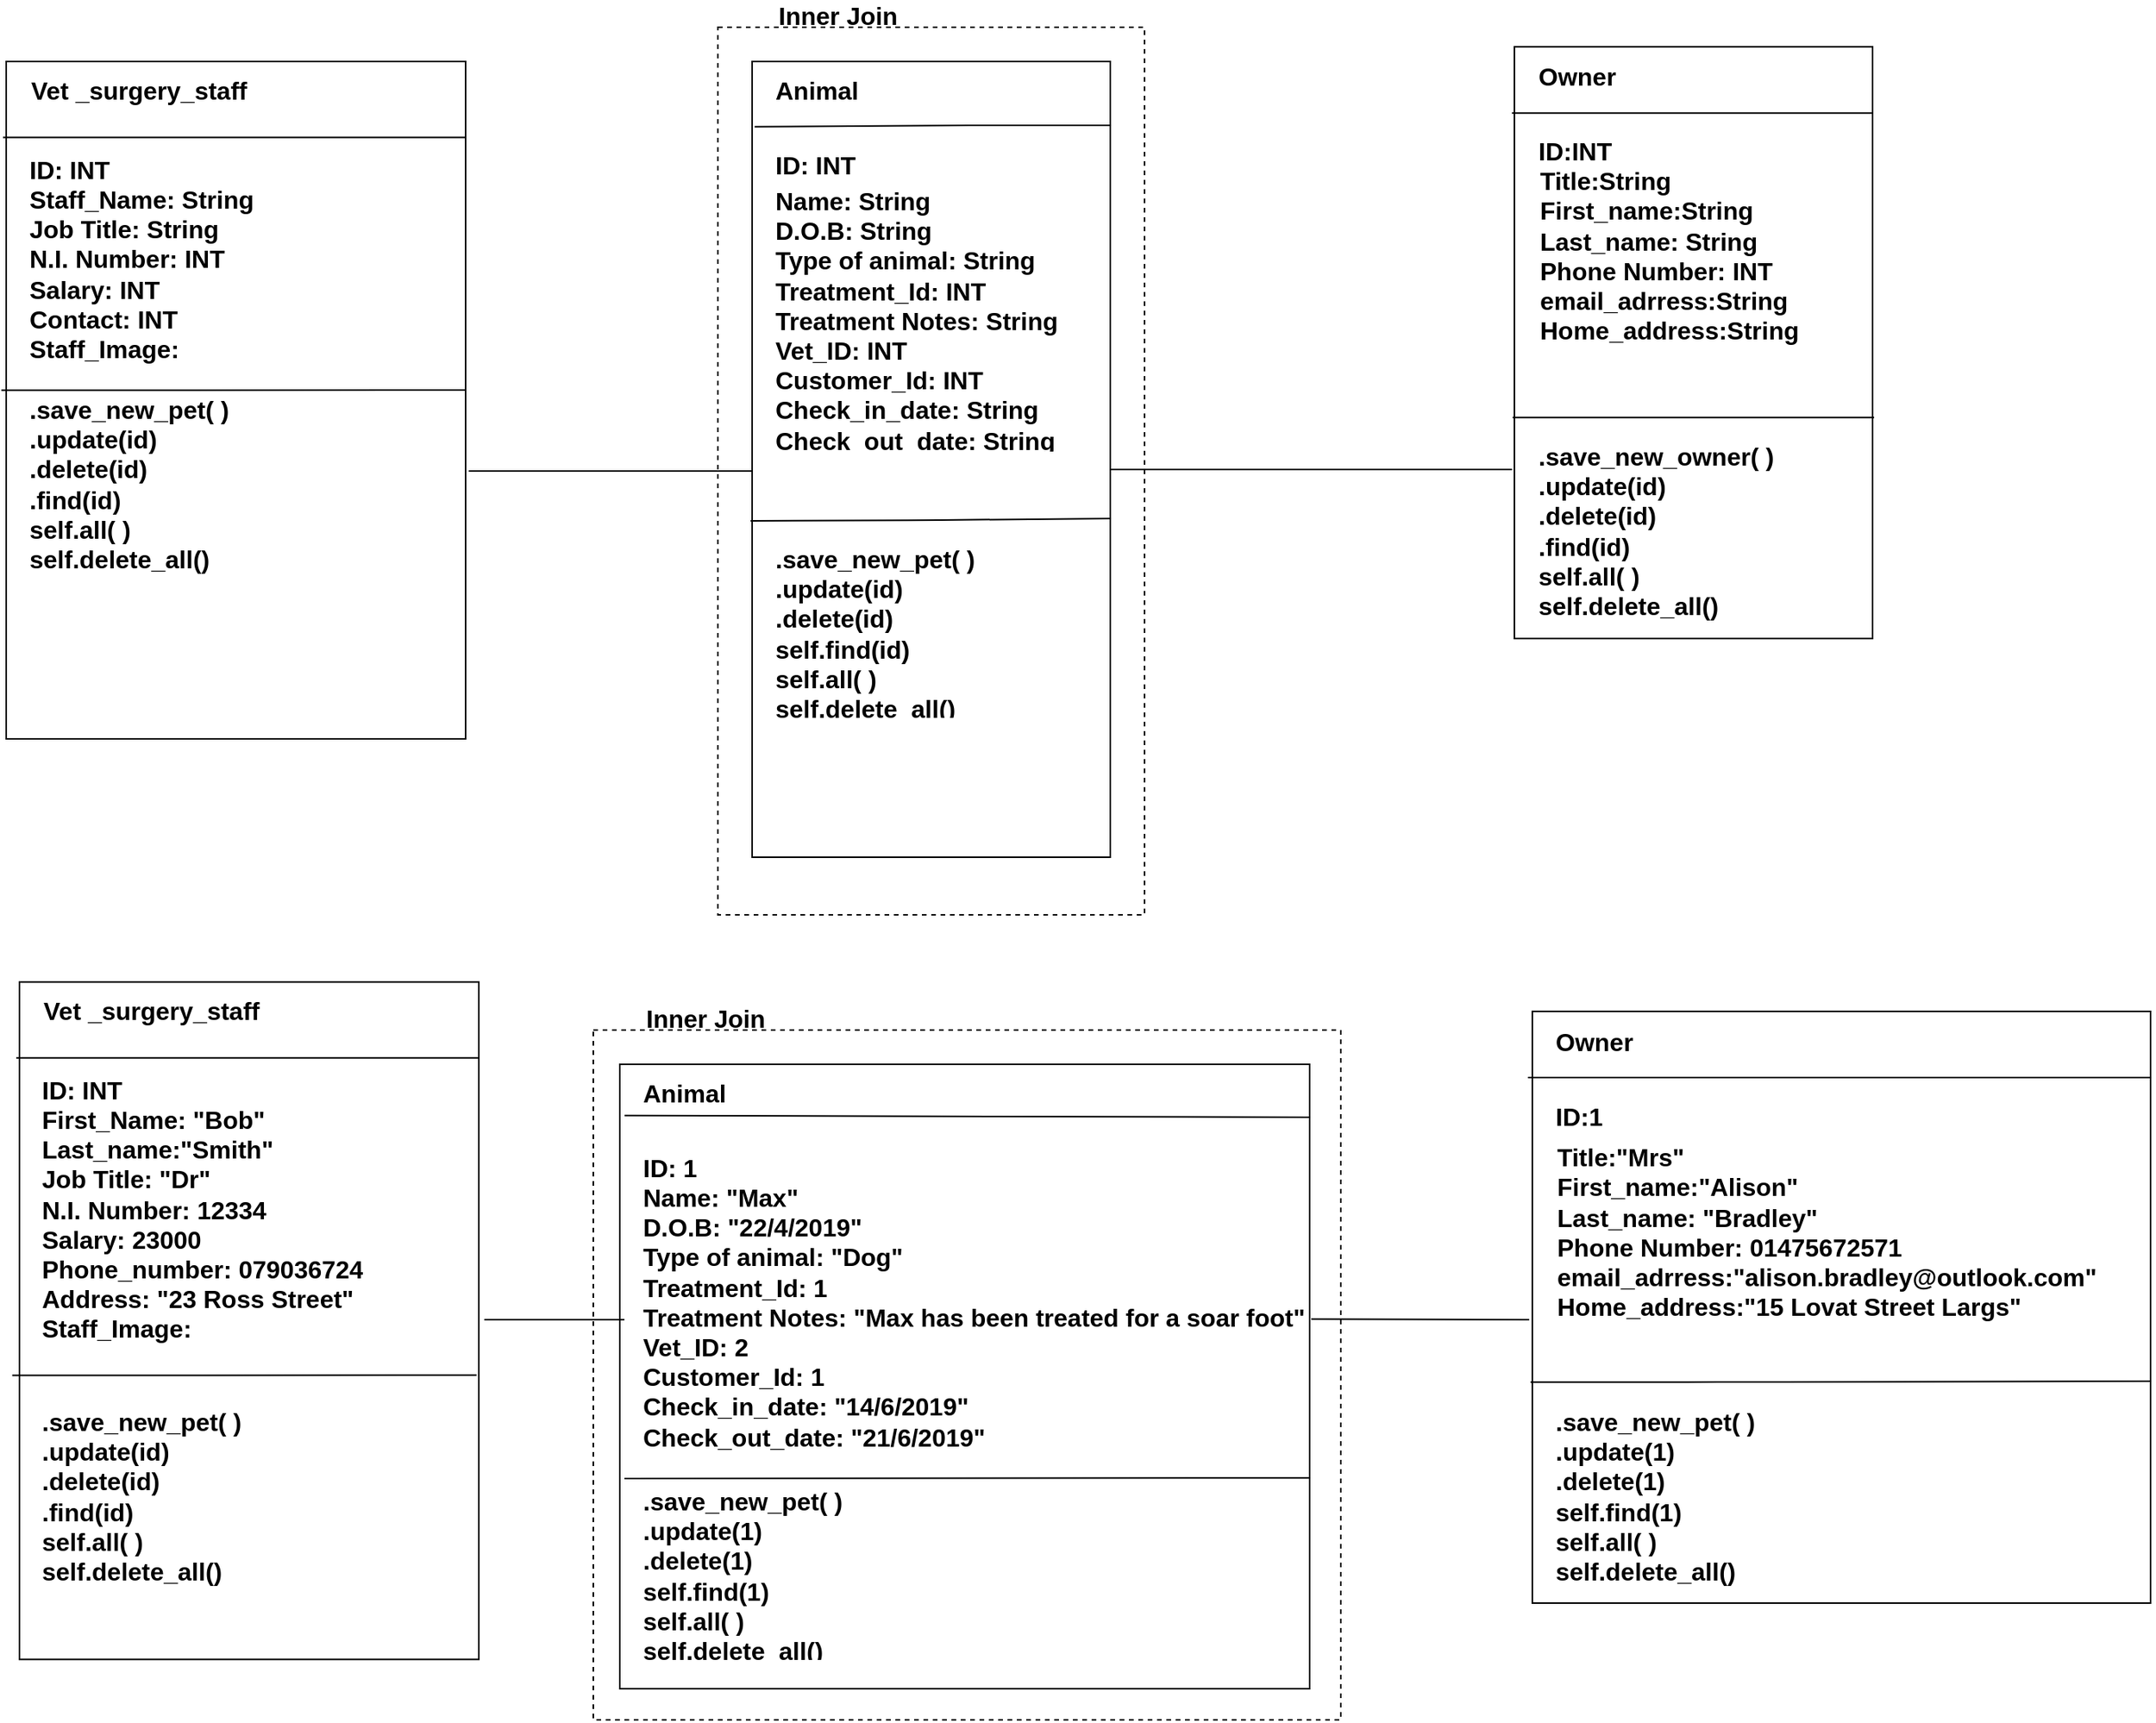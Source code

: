 <mxfile version="10.6.5" type="github"><diagram id="UhrS6bqiRKPR7tqEsJQr" name="Page-1"><mxGraphModel dx="2166" dy="1611" grid="1" gridSize="10" guides="1" tooltips="1" connect="1" arrows="1" fold="1" page="1" pageScale="2" pageWidth="827" pageHeight="1169" math="0" shadow="0"><root><mxCell id="0"/><mxCell id="1" parent="0"/><mxCell id="Odg2A1MPoNh8IARh7hKs-1" value="" style="rounded=0;whiteSpace=wrap;html=1;fillColor=none;dashed=1;" vertex="1" parent="1"><mxGeometry x="644" y="397.5" width="274" height="570" as="geometry"/></mxCell><mxCell id="Odg2A1MPoNh8IARh7hKs-2" value="" style="rounded=0;whiteSpace=wrap;html=1;fontSize=22;" vertex="1" parent="1"><mxGeometry x="666" y="419.5" width="230" height="511" as="geometry"/></mxCell><mxCell id="Odg2A1MPoNh8IARh7hKs-3" value="&lt;b&gt;&lt;font style=&quot;font-size: 16px&quot;&gt;Animal&lt;/font&gt;&lt;/b&gt;" style="text;html=1;strokeColor=none;fillColor=none;spacing=5;spacingTop=-20;whiteSpace=wrap;overflow=hidden;rounded=0;fontSize=12;" vertex="1" parent="1"><mxGeometry x="676" y="439.071" width="190" height="10" as="geometry"/></mxCell><mxCell id="Odg2A1MPoNh8IARh7hKs-4" value="&lt;font size=&quot;3&quot;&gt;&lt;b&gt;ID: INT&lt;br&gt;&lt;/b&gt;&lt;/font&gt;" style="text;html=1;strokeColor=none;fillColor=none;spacing=5;spacingTop=-20;whiteSpace=wrap;overflow=hidden;rounded=0;fontSize=12;" vertex="1" parent="1"><mxGeometry x="676" y="487.071" width="190" height="10" as="geometry"/></mxCell><mxCell id="Odg2A1MPoNh8IARh7hKs-5" value="&lt;font size=&quot;3&quot;&gt;&lt;b&gt;Name: String&lt;br&gt;D.O.B: String&amp;nbsp;&lt;br&gt;Type of animal: String&lt;br&gt;Treatment_Id: INT&amp;nbsp;&lt;br&gt;Treatment Notes: String&lt;br&gt;Vet_ID: INT&lt;br&gt;Customer_Id: INT&lt;br&gt;Check_in_date: String&lt;br&gt;Check_out_date: String&lt;br&gt;&lt;br&gt;&lt;/b&gt;&lt;/font&gt;" style="text;html=1;strokeColor=none;fillColor=none;spacing=5;spacingTop=-20;whiteSpace=wrap;overflow=hidden;rounded=0;fontSize=12;" vertex="1" parent="1"><mxGeometry x="676" y="509.5" width="200" height="160" as="geometry"/></mxCell><mxCell id="Odg2A1MPoNh8IARh7hKs-6" value="&lt;font size=&quot;3&quot;&gt;&lt;b&gt;.save_new_pet( )&amp;nbsp;&lt;br&gt;.update(id)&lt;br&gt;.delete(id)&amp;nbsp;&lt;br&gt;&lt;/b&gt;&lt;/font&gt;&lt;b&gt;&lt;font style=&quot;font-size: 16px&quot;&gt;self.find(id)&amp;nbsp;&lt;/font&gt;&lt;/b&gt;&lt;font size=&quot;3&quot;&gt;&lt;b&gt;&lt;br&gt;self.all( )&lt;br&gt;self.delete_all()&lt;br&gt;&lt;br&gt;&lt;br&gt;&lt;/b&gt;&lt;/font&gt;" style="text;html=1;strokeColor=none;fillColor=none;spacing=5;spacingTop=-20;whiteSpace=wrap;overflow=hidden;rounded=0;fontSize=12;" vertex="1" parent="1"><mxGeometry x="676" y="739.5" width="200" height="101" as="geometry"/></mxCell><mxCell id="Odg2A1MPoNh8IARh7hKs-7" value="" style="endArrow=none;html=1;fontSize=12;exitX=0.007;exitY=0.082;exitDx=0;exitDy=0;exitPerimeter=0;" edge="1" parent="1" source="Odg2A1MPoNh8IARh7hKs-2"><mxGeometry width="50" height="50" relative="1" as="geometry"><mxPoint x="666" y="869.071" as="sourcePoint"/><mxPoint x="896" y="460.5" as="targetPoint"/><Array as="points"><mxPoint x="815" y="460.5"/></Array></mxGeometry></mxCell><mxCell id="Odg2A1MPoNh8IARh7hKs-8" value="&lt;b&gt;&lt;font style=&quot;font-size: 16px&quot;&gt;Inner Join&lt;/font&gt;&lt;/b&gt;" style="text;html=1;strokeColor=none;fillColor=none;spacing=5;spacingTop=-20;whiteSpace=wrap;overflow=hidden;rounded=0;fontSize=12;" vertex="1" parent="1"><mxGeometry x="677.5" y="390.571" width="190" height="10" as="geometry"/></mxCell><mxCell id="Odg2A1MPoNh8IARh7hKs-9" value="" style="endArrow=none;html=1;fontSize=12;entryX=1.001;entryY=0.41;entryDx=0;entryDy=0;entryPerimeter=0;" edge="1" parent="1"><mxGeometry width="50" height="50" relative="1" as="geometry"><mxPoint x="665" y="714.5" as="sourcePoint"/><mxPoint x="896" y="713" as="targetPoint"/><Array as="points"><mxPoint x="776" y="714.071"/></Array></mxGeometry></mxCell><mxCell id="Odg2A1MPoNh8IARh7hKs-10" value="" style="rounded=0;whiteSpace=wrap;html=1;fillColor=none;dashed=1;" vertex="1" parent="1"><mxGeometry x="564" y="1041.5" width="480" height="443" as="geometry"/></mxCell><mxCell id="Odg2A1MPoNh8IARh7hKs-11" value="" style="rounded=0;whiteSpace=wrap;html=1;fontSize=22;" vertex="1" parent="1"><mxGeometry x="581" y="1063.5" width="443" height="401" as="geometry"/></mxCell><mxCell id="Odg2A1MPoNh8IARh7hKs-12" value="&lt;b&gt;&lt;font style=&quot;font-size: 16px&quot;&gt;Animal&lt;/font&gt;&lt;/b&gt;" style="text;html=1;strokeColor=none;fillColor=none;spacing=5;spacingTop=-20;whiteSpace=wrap;overflow=hidden;rounded=0;fontSize=12;" vertex="1" parent="1"><mxGeometry x="591" y="1083.071" width="190" height="10" as="geometry"/></mxCell><mxCell id="Odg2A1MPoNh8IARh7hKs-13" value="&lt;font size=&quot;3&quot;&gt;&lt;b&gt;ID: 1&lt;br&gt;&lt;/b&gt;&lt;/font&gt;" style="text;html=1;strokeColor=none;fillColor=none;spacing=5;spacingTop=-20;whiteSpace=wrap;overflow=hidden;rounded=0;fontSize=12;" vertex="1" parent="1"><mxGeometry x="591" y="1131.071" width="190" height="10" as="geometry"/></mxCell><mxCell id="Odg2A1MPoNh8IARh7hKs-14" value="&lt;font size=&quot;3&quot;&gt;&lt;b&gt;Name: &quot;Max&quot;&lt;br&gt;D.O.B: &quot;22/4/2019&quot;&amp;nbsp;&lt;br&gt;Type of animal: &quot;Dog&quot;&lt;br&gt;Treatment_Id: 1&lt;br&gt;Treatment Notes: &quot;Max has been treated for a soar foot&quot;&lt;br&gt;Vet_ID: 2&lt;br&gt;Customer_Id: 1&lt;br&gt;Check_in_date: &quot;14/6/2019&quot;&lt;br&gt;Check_out_date: &quot;21/6/2019&quot;&lt;br&gt;&lt;br&gt;&lt;/b&gt;&lt;/font&gt;" style="text;html=1;strokeColor=none;fillColor=none;spacing=5;spacingTop=-20;whiteSpace=wrap;overflow=hidden;rounded=0;fontSize=12;" vertex="1" parent="1"><mxGeometry x="591" y="1149.5" width="443" height="261" as="geometry"/></mxCell><mxCell id="Odg2A1MPoNh8IARh7hKs-15" value="&lt;font size=&quot;3&quot;&gt;&lt;b&gt;.save_new_pet( )&amp;nbsp;&lt;br&gt;.update(1)&lt;br&gt;.delete(1)&amp;nbsp;&lt;br&gt;&lt;/b&gt;&lt;/font&gt;&lt;b&gt;&lt;font style=&quot;font-size: 16px&quot;&gt;self.find(1)&amp;nbsp;&lt;/font&gt;&lt;/b&gt;&lt;font size=&quot;3&quot;&gt;&lt;b&gt;&lt;br&gt;self.all( )&lt;br&gt;self.delete_all()&lt;br&gt;&lt;br&gt;&lt;br&gt;&lt;/b&gt;&lt;/font&gt;" style="text;html=1;strokeColor=none;fillColor=none;spacing=5;spacingTop=-20;whiteSpace=wrap;overflow=hidden;rounded=0;fontSize=12;" vertex="1" parent="1"><mxGeometry x="591" y="1344.5" width="200" height="101" as="geometry"/></mxCell><mxCell id="Odg2A1MPoNh8IARh7hKs-16" value="" style="endArrow=none;html=1;fontSize=12;exitX=0.007;exitY=0.082;exitDx=0;exitDy=0;exitPerimeter=0;" edge="1" parent="1" source="Odg2A1MPoNh8IARh7hKs-11"><mxGeometry width="50" height="50" relative="1" as="geometry"><mxPoint x="581" y="1513.071" as="sourcePoint"/><mxPoint x="1024" y="1097.5" as="targetPoint"/><Array as="points"/></mxGeometry></mxCell><mxCell id="Odg2A1MPoNh8IARh7hKs-17" value="&lt;b&gt;&lt;font style=&quot;font-size: 16px&quot;&gt;Inner Join&lt;/font&gt;&lt;/b&gt;" style="text;html=1;strokeColor=none;fillColor=none;spacing=5;spacingTop=-20;whiteSpace=wrap;overflow=hidden;rounded=0;fontSize=12;" vertex="1" parent="1"><mxGeometry x="592.5" y="1034.571" width="190" height="10" as="geometry"/></mxCell><mxCell id="Odg2A1MPoNh8IARh7hKs-18" value="" style="endArrow=none;html=1;fontSize=12;entryX=1;entryY=0.75;entryDx=0;entryDy=0;" edge="1" parent="1"><mxGeometry width="50" height="50" relative="1" as="geometry"><mxPoint x="584" y="1329.5" as="sourcePoint"/><mxPoint x="1023.857" y="1329.071" as="targetPoint"/><Array as="points"/></mxGeometry></mxCell><mxCell id="Odg2A1MPoNh8IARh7hKs-20" value="" style="rounded=0;whiteSpace=wrap;html=1;fontSize=22;" vertex="1" parent="1"><mxGeometry x="187" y="419.5" width="295" height="435" as="geometry"/></mxCell><mxCell id="Odg2A1MPoNh8IARh7hKs-21" value="&lt;b&gt;&lt;font style=&quot;font-size: 16px&quot;&gt;Vet _surgery_staff&lt;/font&gt;&lt;/b&gt;" style="text;html=1;strokeColor=none;fillColor=none;spacing=5;spacingTop=-20;whiteSpace=wrap;overflow=hidden;rounded=0;fontSize=12;" vertex="1" parent="1"><mxGeometry x="197.5" y="438.571" width="190" height="10" as="geometry"/></mxCell><mxCell id="Odg2A1MPoNh8IARh7hKs-22" value="&lt;font size=&quot;3&quot;&gt;&lt;b&gt;ID: INT&amp;nbsp;&lt;br&gt;&lt;/b&gt;&lt;/font&gt;" style="text;html=1;strokeColor=none;fillColor=none;spacing=5;spacingTop=-20;whiteSpace=wrap;overflow=hidden;rounded=0;fontSize=12;" vertex="1" parent="1"><mxGeometry x="196.5" y="489.571" width="190" height="10" as="geometry"/></mxCell><mxCell id="Odg2A1MPoNh8IARh7hKs-23" value="&lt;font size=&quot;3&quot;&gt;&lt;b&gt;Staff_Name: String&lt;br&gt;Job&amp;nbsp;Title: String&amp;nbsp;&lt;br&gt;N.I. Number: INT&lt;br&gt;Salary: INT&amp;nbsp;&lt;br&gt;Contact: INT&lt;br&gt;Staff_Image:&amp;nbsp;&lt;br&gt;&lt;/b&gt;&lt;/font&gt;" style="text;html=1;strokeColor=none;fillColor=none;spacing=5;spacingTop=-20;whiteSpace=wrap;overflow=hidden;rounded=0;fontSize=12;" vertex="1" parent="1"><mxGeometry x="196.5" y="508.571" width="200" height="112" as="geometry"/></mxCell><mxCell id="Odg2A1MPoNh8IARh7hKs-24" value="&lt;font size=&quot;3&quot;&gt;&lt;b&gt;.save_new_pet( )&amp;nbsp;&lt;br&gt;.update(id)&lt;br&gt;.delete(id)&amp;nbsp;&lt;br&gt;&lt;/b&gt;&lt;/font&gt;&lt;b&gt;&lt;font style=&quot;font-size: 16px&quot;&gt;.find(id)&amp;nbsp;&lt;/font&gt;&lt;/b&gt;&lt;font size=&quot;3&quot;&gt;&lt;b&gt;&lt;br&gt;self.all( )&lt;br&gt;self.delete_all()&lt;br&gt;&lt;br&gt;&lt;/b&gt;&lt;/font&gt;" style="text;html=1;strokeColor=none;fillColor=none;spacing=5;spacingTop=-20;whiteSpace=wrap;overflow=hidden;rounded=0;fontSize=12;" vertex="1" parent="1"><mxGeometry x="196.5" y="643.5" width="284" height="155" as="geometry"/></mxCell><mxCell id="Odg2A1MPoNh8IARh7hKs-25" value="" style="endArrow=none;html=1;fontSize=12;exitX=-0.014;exitY=0.555;exitDx=0;exitDy=0;exitPerimeter=0;" edge="1" parent="1"><mxGeometry width="50" height="50" relative="1" as="geometry"><mxPoint x="183.857" y="630.571" as="sourcePoint"/><mxPoint x="482.0" y="630.5" as="targetPoint"/><Array as="points"><mxPoint x="296.5" y="630.571"/></Array></mxGeometry></mxCell><mxCell id="Odg2A1MPoNh8IARh7hKs-26" value="" style="endArrow=none;html=1;fontSize=12;exitX=-0.007;exitY=0.112;exitDx=0;exitDy=0;exitPerimeter=0;entryX=0.999;entryY=0.112;entryDx=0;entryDy=0;entryPerimeter=0;" edge="1" parent="1" source="Odg2A1MPoNh8IARh7hKs-20" target="Odg2A1MPoNh8IARh7hKs-20"><mxGeometry width="50" height="50" relative="1" as="geometry"><mxPoint x="186.5" y="868.571" as="sourcePoint"/><mxPoint x="236.5" y="818.571" as="targetPoint"/></mxGeometry></mxCell><mxCell id="Odg2A1MPoNh8IARh7hKs-34" value="" style="rounded=0;whiteSpace=wrap;html=1;fontSize=22;" vertex="1" parent="1"><mxGeometry x="195.5" y="1010.667" width="295" height="435" as="geometry"/></mxCell><mxCell id="Odg2A1MPoNh8IARh7hKs-35" value="&lt;b&gt;&lt;font style=&quot;font-size: 16px&quot;&gt;Vet _surgery_staff&lt;/font&gt;&lt;/b&gt;" style="text;html=1;strokeColor=none;fillColor=none;spacing=5;spacingTop=-20;whiteSpace=wrap;overflow=hidden;rounded=0;fontSize=12;" vertex="1" parent="1"><mxGeometry x="206" y="1029.738" width="190" height="10" as="geometry"/></mxCell><mxCell id="Odg2A1MPoNh8IARh7hKs-36" value="&lt;font size=&quot;3&quot;&gt;&lt;b&gt;ID: INT&amp;nbsp;&lt;br&gt;&lt;/b&gt;&lt;/font&gt;" style="text;html=1;strokeColor=none;fillColor=none;spacing=5;spacingTop=-20;whiteSpace=wrap;overflow=hidden;rounded=0;fontSize=12;" vertex="1" parent="1"><mxGeometry x="205" y="1080.738" width="190" height="10" as="geometry"/></mxCell><mxCell id="Odg2A1MPoNh8IARh7hKs-37" value="&lt;font size=&quot;3&quot;&gt;&lt;b&gt;First_Name: &quot;Bob&quot;&lt;br&gt;Last_name:&quot;Smith&quot;&lt;br&gt;Job&amp;nbsp;Title: &quot;Dr&quot;&lt;br&gt;N.I. Number: 12334&lt;br&gt;Salary: 23000&lt;br&gt;Phone_number: 079036724&lt;br&gt;Address: &quot;23 Ross Street&quot;&lt;br&gt;Staff_Image:&amp;nbsp;&lt;br&gt;&lt;/b&gt;&lt;/font&gt;" style="text;html=1;strokeColor=none;fillColor=none;spacing=5;spacingTop=-20;whiteSpace=wrap;overflow=hidden;rounded=0;fontSize=12;" vertex="1" parent="1"><mxGeometry x="205" y="1099.5" width="249" height="146" as="geometry"/></mxCell><mxCell id="Odg2A1MPoNh8IARh7hKs-38" value="&lt;font size=&quot;3&quot;&gt;&lt;b&gt;.save_new_pet( )&amp;nbsp;&lt;br&gt;.update(id)&lt;br&gt;.delete(id)&amp;nbsp;&lt;br&gt;&lt;/b&gt;&lt;/font&gt;&lt;b&gt;&lt;font style=&quot;font-size: 16px&quot;&gt;.find(id)&amp;nbsp;&lt;/font&gt;&lt;/b&gt;&lt;font size=&quot;3&quot;&gt;&lt;b&gt;&lt;br&gt;self.all( )&lt;br&gt;self.delete_all()&lt;br&gt;&lt;br&gt;&lt;/b&gt;&lt;/font&gt;" style="text;html=1;strokeColor=none;fillColor=none;spacing=5;spacingTop=-20;whiteSpace=wrap;overflow=hidden;rounded=0;fontSize=12;" vertex="1" parent="1"><mxGeometry x="205" y="1293.667" width="284" height="155" as="geometry"/></mxCell><mxCell id="Odg2A1MPoNh8IARh7hKs-39" value="" style="endArrow=none;html=1;fontSize=12;exitX=-0.014;exitY=0.555;exitDx=0;exitDy=0;exitPerimeter=0;" edge="1" parent="1"><mxGeometry width="50" height="50" relative="1" as="geometry"><mxPoint x="190.857" y="1263.238" as="sourcePoint"/><mxPoint x="489.0" y="1263.167" as="targetPoint"/><Array as="points"><mxPoint x="303.5" y="1263.238"/></Array></mxGeometry></mxCell><mxCell id="Odg2A1MPoNh8IARh7hKs-40" value="" style="endArrow=none;html=1;fontSize=12;exitX=-0.007;exitY=0.112;exitDx=0;exitDy=0;exitPerimeter=0;entryX=0.999;entryY=0.112;entryDx=0;entryDy=0;entryPerimeter=0;" edge="1" parent="1" source="Odg2A1MPoNh8IARh7hKs-34" target="Odg2A1MPoNh8IARh7hKs-34"><mxGeometry width="50" height="50" relative="1" as="geometry"><mxPoint x="195" y="1459.738" as="sourcePoint"/><mxPoint x="245" y="1409.738" as="targetPoint"/></mxGeometry></mxCell><mxCell id="Odg2A1MPoNh8IARh7hKs-48" value="" style="rounded=0;whiteSpace=wrap;html=1;fontSize=22;" vertex="1" parent="1"><mxGeometry x="1155.5" y="410.071" width="230" height="380" as="geometry"/></mxCell><mxCell id="Odg2A1MPoNh8IARh7hKs-49" value="&lt;b&gt;&lt;font style=&quot;font-size: 16px&quot;&gt;Owner&amp;nbsp;&lt;/font&gt;&lt;/b&gt;" style="text;html=1;strokeColor=none;fillColor=none;spacing=5;spacingTop=-20;whiteSpace=wrap;overflow=hidden;rounded=0;fontSize=12;" vertex="1" parent="1"><mxGeometry x="1165.5" y="430.071" width="190" height="10" as="geometry"/></mxCell><mxCell id="Odg2A1MPoNh8IARh7hKs-50" value="&lt;font size=&quot;3&quot;&gt;&lt;b&gt;ID:INT&lt;br&gt;&lt;/b&gt;&lt;/font&gt;" style="text;html=1;strokeColor=none;fillColor=none;spacing=5;spacingTop=-20;whiteSpace=wrap;overflow=hidden;rounded=0;fontSize=12;" vertex="1" parent="1"><mxGeometry x="1165.5" y="478.071" width="190" height="10" as="geometry"/></mxCell><mxCell id="Odg2A1MPoNh8IARh7hKs-51" value="&lt;font size=&quot;3&quot;&gt;&lt;b&gt;&lt;br&gt;Title:String&lt;br&gt;First_name:String&lt;br&gt;Last_name: String&lt;br&gt;Phone Number: INT&lt;br&gt;email_adrress:String&lt;br&gt;Home_address:String&lt;br&gt;&lt;/b&gt;&lt;/font&gt;" style="text;html=1;strokeColor=none;fillColor=none;spacing=5;spacingTop=-20;whiteSpace=wrap;overflow=hidden;rounded=0;fontSize=12;" vertex="1" parent="1"><mxGeometry x="1166.5" y="478" width="200" height="156" as="geometry"/></mxCell><mxCell id="Odg2A1MPoNh8IARh7hKs-52" value="&lt;font size=&quot;3&quot;&gt;&lt;b&gt;.save_new_owner( )&amp;nbsp;&lt;br&gt;.update(id)&lt;br&gt;.delete(id)&amp;nbsp;&lt;br&gt;&lt;/b&gt;&lt;/font&gt;&lt;b&gt;&lt;font style=&quot;font-size: 16px&quot;&gt;.find(id)&amp;nbsp;&lt;/font&gt;&lt;/b&gt;&lt;font size=&quot;3&quot;&gt;&lt;b&gt;&lt;br&gt;self.all( )&lt;br&gt;self.delete_all()&lt;br&gt;&lt;br&gt;&lt;br&gt;&lt;/b&gt;&lt;/font&gt;" style="text;html=1;strokeColor=none;fillColor=none;spacing=5;spacingTop=-20;whiteSpace=wrap;overflow=hidden;rounded=0;fontSize=12;" vertex="1" parent="1"><mxGeometry x="1165.5" y="674.071" width="200" height="112" as="geometry"/></mxCell><mxCell id="Odg2A1MPoNh8IARh7hKs-53" value="" style="endArrow=none;html=1;fontSize=12;exitX=-0.007;exitY=0.616;exitDx=0;exitDy=0;exitPerimeter=0;" edge="1" parent="1"><mxGeometry width="50" height="50" relative="1" as="geometry"><mxPoint x="1154.357" y="648.071" as="sourcePoint"/><mxPoint x="1386.5" y="648.071" as="targetPoint"/><Array as="points"><mxPoint x="1265.5" y="648.071"/></Array></mxGeometry></mxCell><mxCell id="Odg2A1MPoNh8IARh7hKs-54" value="" style="endArrow=none;html=1;fontSize=12;exitX=-0.007;exitY=0.112;exitDx=0;exitDy=0;exitPerimeter=0;entryX=0.999;entryY=0.112;entryDx=0;entryDy=0;entryPerimeter=0;" edge="1" parent="1" source="Odg2A1MPoNh8IARh7hKs-48" target="Odg2A1MPoNh8IARh7hKs-48"><mxGeometry width="50" height="50" relative="1" as="geometry"><mxPoint x="1155.5" y="860.071" as="sourcePoint"/><mxPoint x="1205.5" y="810.071" as="targetPoint"/></mxGeometry></mxCell><mxCell id="Odg2A1MPoNh8IARh7hKs-55" value="" style="rounded=0;whiteSpace=wrap;html=1;fontSize=22;" vertex="1" parent="1"><mxGeometry x="1167" y="1029.5" width="397" height="380" as="geometry"/></mxCell><mxCell id="Odg2A1MPoNh8IARh7hKs-56" value="&lt;b&gt;&lt;font style=&quot;font-size: 16px&quot;&gt;Owner&amp;nbsp;&lt;/font&gt;&lt;/b&gt;" style="text;html=1;strokeColor=none;fillColor=none;spacing=5;spacingTop=-20;whiteSpace=wrap;overflow=hidden;rounded=0;fontSize=12;" vertex="1" parent="1"><mxGeometry x="1177" y="1049.571" width="190" height="10" as="geometry"/></mxCell><mxCell id="Odg2A1MPoNh8IARh7hKs-57" value="&lt;font size=&quot;3&quot;&gt;&lt;b&gt;ID:1&lt;br&gt;&lt;/b&gt;&lt;/font&gt;" style="text;html=1;strokeColor=none;fillColor=none;spacing=5;spacingTop=-20;whiteSpace=wrap;overflow=hidden;rounded=0;fontSize=12;" vertex="1" parent="1"><mxGeometry x="1177" y="1097.571" width="190" height="10" as="geometry"/></mxCell><mxCell id="Odg2A1MPoNh8IARh7hKs-58" value="&lt;font size=&quot;3&quot;&gt;&lt;b&gt;&lt;br&gt;Title:&quot;Mrs&quot;&lt;br&gt;First_name:&quot;Alison&quot;&lt;br&gt;Last_name: &quot;Bradley&quot;&lt;br&gt;Phone Number: 01475672571&lt;br&gt;email_adrress:&quot;alison.bradley@outlook.com&quot;&lt;br&gt;Home_address:&quot;15 Lovat Street Largs&quot;&lt;br&gt;&lt;/b&gt;&lt;/font&gt;" style="text;html=1;strokeColor=none;fillColor=none;spacing=5;spacingTop=-20;whiteSpace=wrap;overflow=hidden;rounded=0;fontSize=12;" vertex="1" parent="1"><mxGeometry x="1178" y="1104.5" width="376" height="156" as="geometry"/></mxCell><mxCell id="Odg2A1MPoNh8IARh7hKs-59" value="&lt;font size=&quot;3&quot;&gt;&lt;b&gt;.save_new_pet( )&amp;nbsp;&lt;br&gt;.update(1)&lt;br&gt;.delete(1)&amp;nbsp;&lt;br&gt;&lt;/b&gt;&lt;/font&gt;&lt;b&gt;&lt;font style=&quot;font-size: 16px&quot;&gt;self.find(1)&amp;nbsp;&lt;/font&gt;&lt;/b&gt;&lt;font size=&quot;3&quot;&gt;&lt;b&gt;&lt;br&gt;self.all( )&lt;br&gt;self.delete_all()&lt;br&gt;&lt;br&gt;&lt;br&gt;&lt;/b&gt;&lt;/font&gt;" style="text;html=1;strokeColor=none;fillColor=none;spacing=5;spacingTop=-20;whiteSpace=wrap;overflow=hidden;rounded=0;fontSize=12;" vertex="1" parent="1"><mxGeometry x="1177" y="1293.571" width="200" height="112" as="geometry"/></mxCell><mxCell id="Odg2A1MPoNh8IARh7hKs-60" value="" style="endArrow=none;html=1;fontSize=12;exitX=-0.007;exitY=0.616;exitDx=0;exitDy=0;exitPerimeter=0;entryX=1.001;entryY=0.625;entryDx=0;entryDy=0;entryPerimeter=0;" edge="1" parent="1" target="Odg2A1MPoNh8IARh7hKs-55"><mxGeometry width="50" height="50" relative="1" as="geometry"><mxPoint x="1165.857" y="1267.571" as="sourcePoint"/><mxPoint x="1398" y="1267.571" as="targetPoint"/><Array as="points"><mxPoint x="1277" y="1267.571"/></Array></mxGeometry></mxCell><mxCell id="Odg2A1MPoNh8IARh7hKs-61" value="" style="endArrow=none;html=1;fontSize=12;exitX=-0.007;exitY=0.112;exitDx=0;exitDy=0;exitPerimeter=0;entryX=0.999;entryY=0.112;entryDx=0;entryDy=0;entryPerimeter=0;" edge="1" parent="1" source="Odg2A1MPoNh8IARh7hKs-55" target="Odg2A1MPoNh8IARh7hKs-55"><mxGeometry width="50" height="50" relative="1" as="geometry"><mxPoint x="1167" y="1479.571" as="sourcePoint"/><mxPoint x="1217" y="1429.571" as="targetPoint"/></mxGeometry></mxCell><mxCell id="Odg2A1MPoNh8IARh7hKs-63" value="" style="endArrow=none;html=1;fontSize=14;endFill=0;" edge="1" parent="1"><mxGeometry width="50" height="50" relative="1" as="geometry"><mxPoint x="484" y="682.5" as="sourcePoint"/><mxPoint x="666" y="682.5" as="targetPoint"/></mxGeometry></mxCell><mxCell id="Odg2A1MPoNh8IARh7hKs-64" value="" style="endArrow=none;html=1;fontSize=14;endFill=0;" edge="1" parent="1"><mxGeometry width="50" height="50" relative="1" as="geometry"><mxPoint x="896" y="681.5" as="sourcePoint"/><mxPoint x="1154" y="681.5" as="targetPoint"/></mxGeometry></mxCell><mxCell id="Odg2A1MPoNh8IARh7hKs-65" value="" style="endArrow=none;html=1;fontSize=14;endFill=0;" edge="1" parent="1"><mxGeometry width="50" height="50" relative="1" as="geometry"><mxPoint x="494" y="1227.5" as="sourcePoint"/><mxPoint x="584" y="1227.5" as="targetPoint"/></mxGeometry></mxCell><mxCell id="Odg2A1MPoNh8IARh7hKs-67" value="" style="endArrow=none;html=1;fontSize=14;endFill=0;" edge="1" parent="1"><mxGeometry width="50" height="50" relative="1" as="geometry"><mxPoint x="1025.0" y="1227.167" as="sourcePoint"/><mxPoint x="1165" y="1227.5" as="targetPoint"/></mxGeometry></mxCell></root></mxGraphModel></diagram></mxfile>